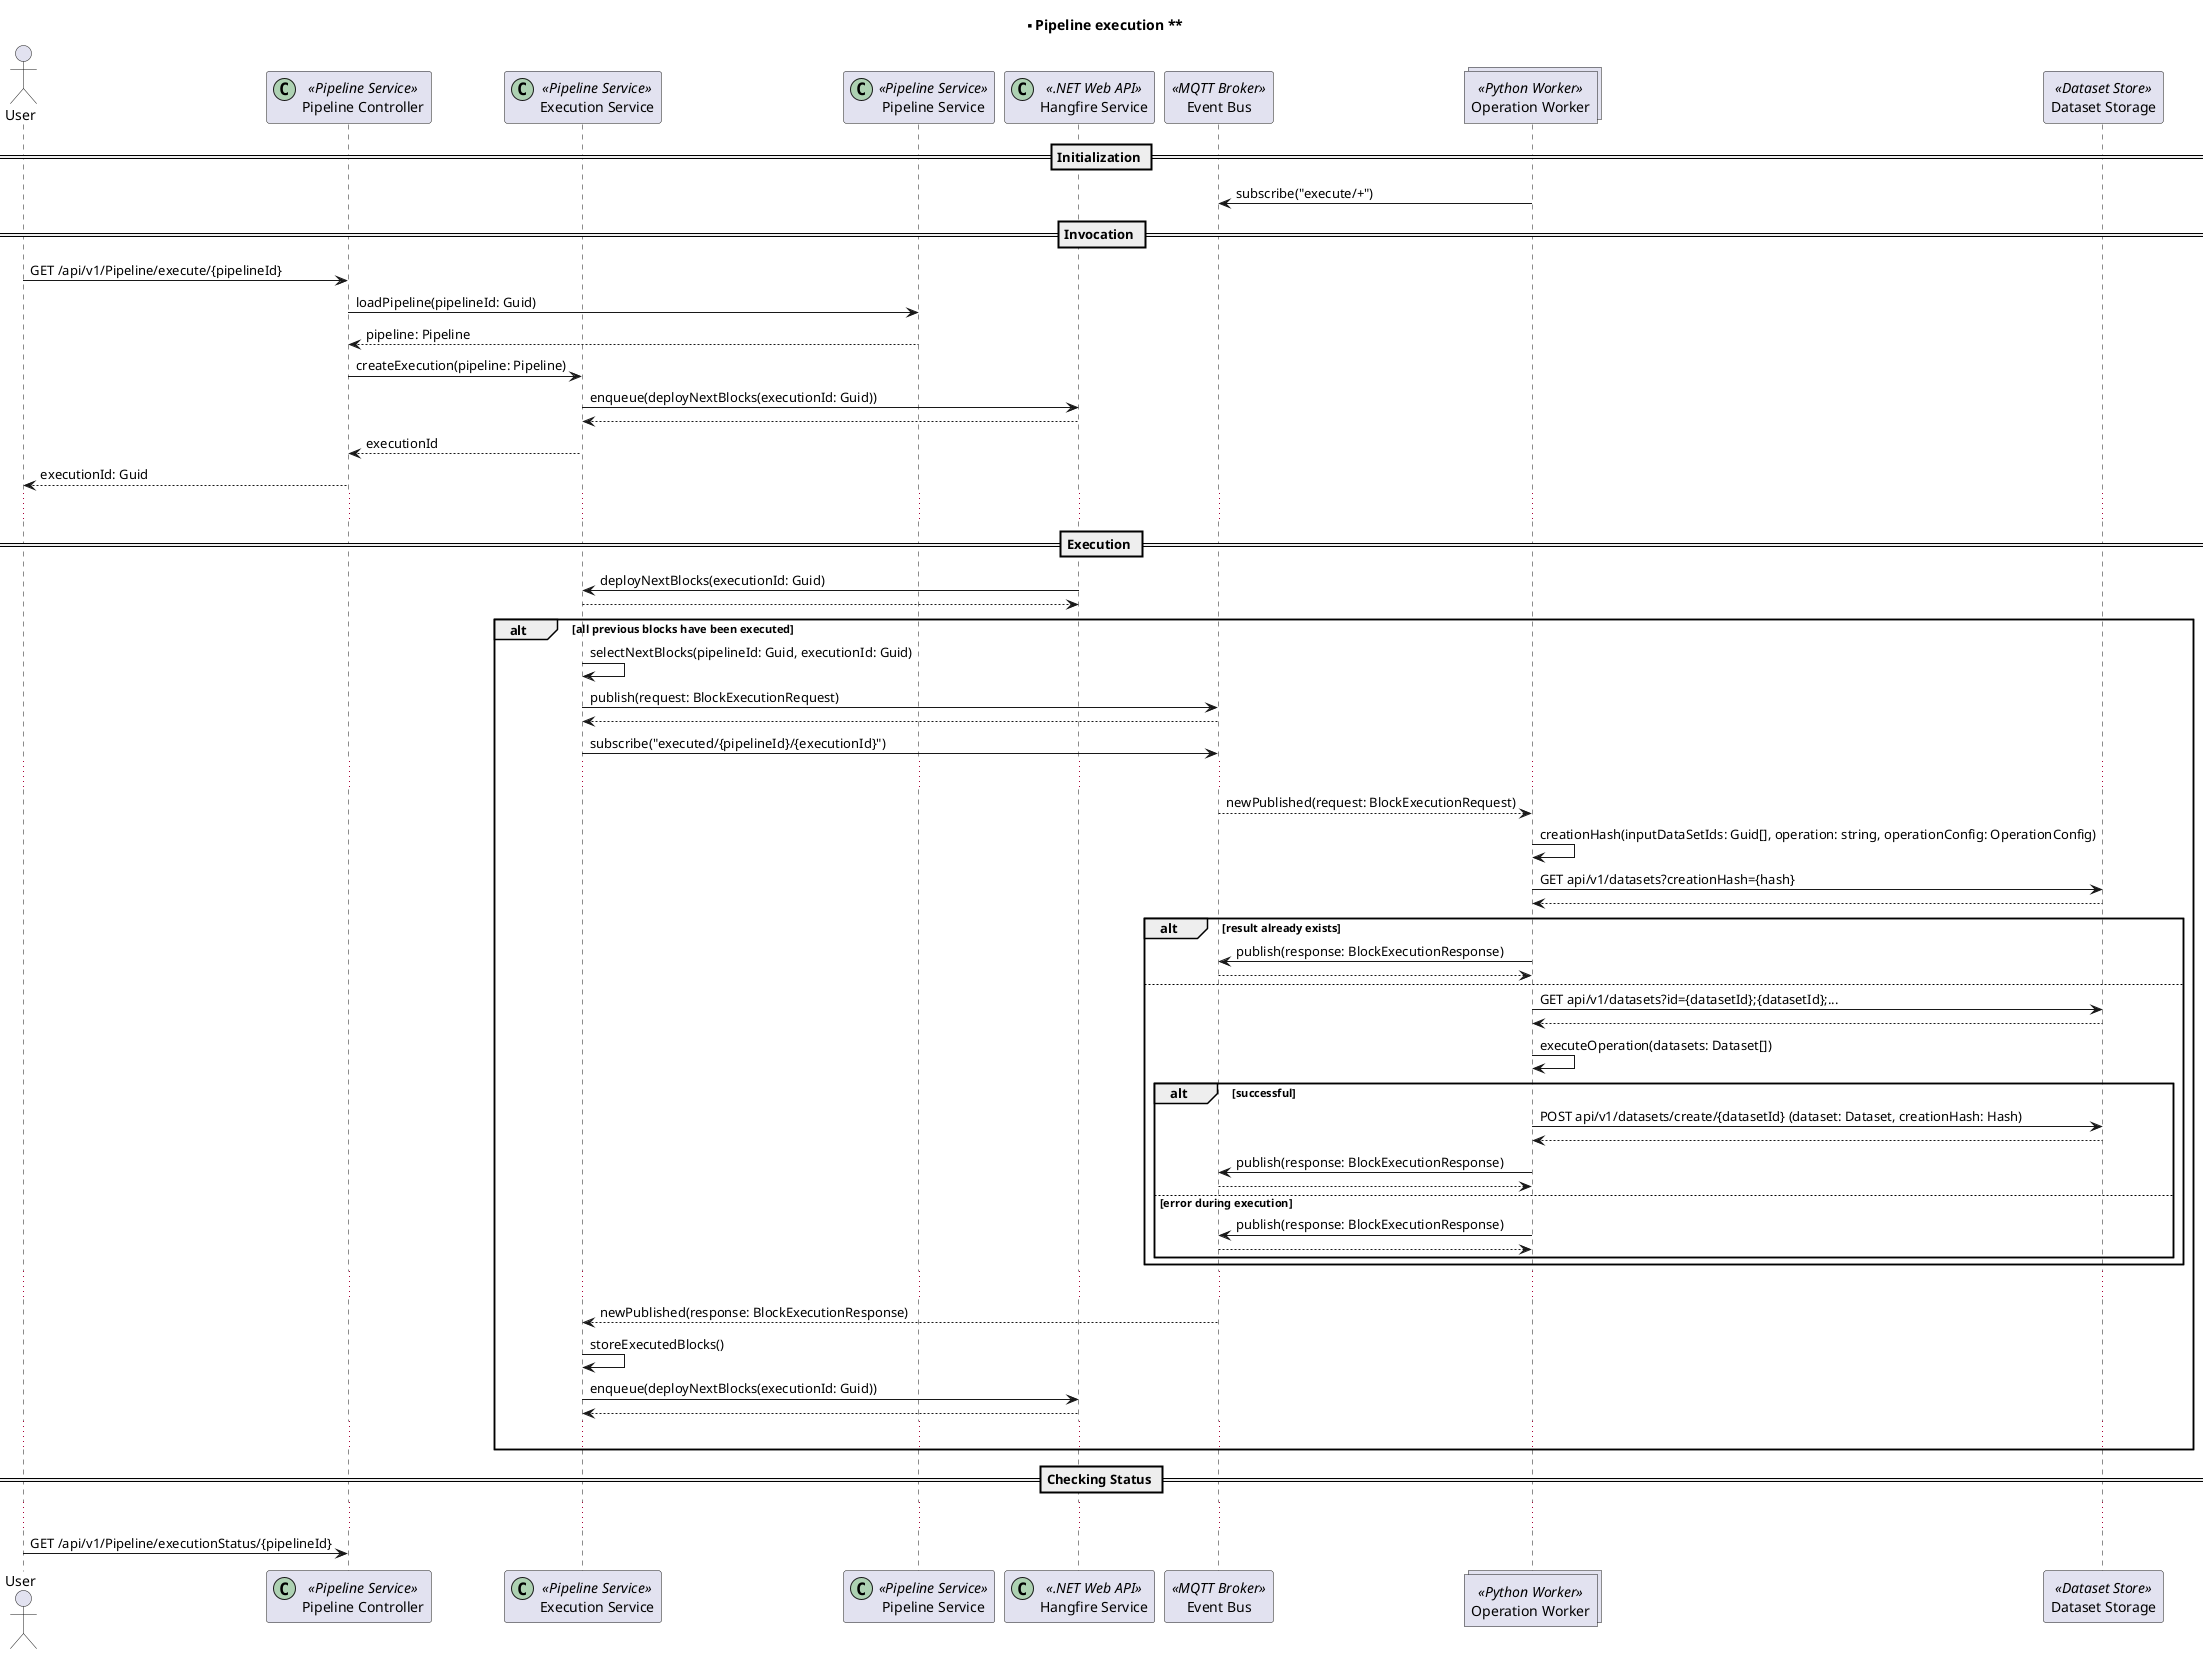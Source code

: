 @startuml pipeline-execution

'Name Definitions'
!$pc = "Pipeline Controller"
!$ps = "Pipeline Service"
!$es = "Execution Service"
!$hs = "Hangfire Service"
!$mb = "Event Bus"
!$bw = "Operation Worker"
!$ds = "Dataset Storage"

title ** Pipeline execution **

actor User
participant "$pc" << (C,#ADD1B2) Pipeline Service >>
participant "$es" << (C,#ADD1B2) Pipeline Service >>
participant "$ps" << (C,#ADD1B2) Pipeline Service >>
participant "$hs" << (C,#ADD1B2) .NET Web API >>
participant "$mb" << MQTT Broker >>
collections "$bw" << Python Worker >>
participant "$ds" << Dataset Store >>

== Initialization ==

"$bw" -> "$mb" : subscribe("execute/+")

== Invocation ==

"User" -> "$pc" : GET /api/v1/Pipeline/execute/{pipelineId}

"$pc" -> "$ps": loadPipeline(pipelineId: Guid)
"$pc" <-- "$ps": pipeline: Pipeline
"$pc" -> "$es": createExecution(pipeline: Pipeline)
"$es" -> "$hs": enqueue(deployNextBlocks(executionId: Guid))
"$es" <-- "$hs"
"$pc" <-- "$es": executionId
"User" <-- "$pc" : executionId: Guid
...
== Execution ==
"$hs" -> "$es": deployNextBlocks(executionId: Guid)
"$hs" <-- "$es"
alt all previous blocks have been executed
    "$es" -> "$es" : selectNextBlocks(pipelineId: Guid, executionId: Guid)
    "$es" -> "$mb" : publish(request: BlockExecutionRequest)
    "$es" <-- "$mb"
    "$es" -> "$mb" : subscribe("executed/{pipelineId}/{executionId}")
    ...

    "$mb" --> "$bw" : newPublished(request: BlockExecutionRequest)
    "$bw" -> "$bw" : creationHash(inputDataSetIds: Guid[], operation: string, operationConfig: OperationConfig)
    "$bw" -> "$ds" : GET api/v1/datasets?creationHash={hash}
    "$bw" <-- "$ds"

    alt result already exists
        "$bw" -> "$mb" : publish(response: BlockExecutionResponse)
        "$bw" <-- "$mb"
    else
        "$bw" -> "$ds" : GET api/v1/datasets?id={datasetId};{datasetId};...
        "$bw" <-- "$ds"

        "$bw" -> "$bw" : executeOperation(datasets: Dataset[])

        alt successful
            "$bw" -> "$ds" : POST api/v1/datasets/create/{datasetId} (dataset: Dataset, creationHash: Hash)
            "$bw" <-- "$ds"
            "$bw" -> "$mb" : publish(response: BlockExecutionResponse)
            "$bw" <-- "$mb"
        else error during execution
            "$bw" -> "$mb" : publish(response: BlockExecutionResponse)
            "$bw" <-- "$mb"
        end
    end
    ...
    "$mb" --> "$es" : newPublished(response: BlockExecutionResponse)
    "$es" -> "$es": storeExecutedBlocks()
    "$es" -> "$hs": enqueue(deployNextBlocks(executionId: Guid))
    "$es" <-- "$hs"
    ...
end

== Checking Status ==
    ...
"User" -> "$pc" : GET /api/v1/Pipeline/executionStatus/{pipelineId}

@enduml
